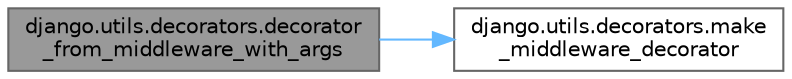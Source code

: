 digraph "django.utils.decorators.decorator_from_middleware_with_args"
{
 // LATEX_PDF_SIZE
  bgcolor="transparent";
  edge [fontname=Helvetica,fontsize=10,labelfontname=Helvetica,labelfontsize=10];
  node [fontname=Helvetica,fontsize=10,shape=box,height=0.2,width=0.4];
  rankdir="LR";
  Node1 [id="Node000001",label="django.utils.decorators.decorator\l_from_middleware_with_args",height=0.2,width=0.4,color="gray40", fillcolor="grey60", style="filled", fontcolor="black",tooltip=" "];
  Node1 -> Node2 [id="edge1_Node000001_Node000002",color="steelblue1",style="solid",tooltip=" "];
  Node2 [id="Node000002",label="django.utils.decorators.make\l_middleware_decorator",height=0.2,width=0.4,color="grey40", fillcolor="white", style="filled",URL="$namespacedjango_1_1utils_1_1decorators.html#af8561d64f78e34223e6531ed66dc8125",tooltip=" "];
}
